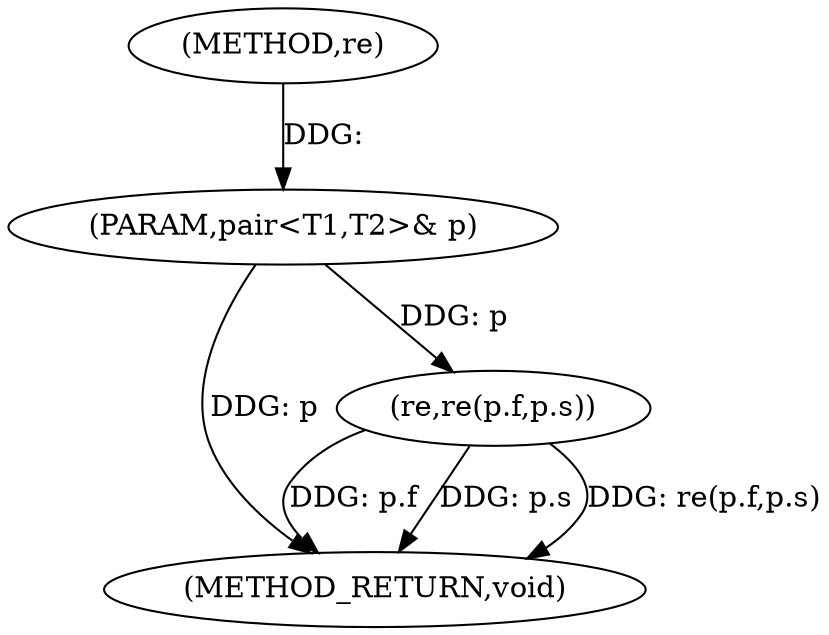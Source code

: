 digraph "re" {  
"1000162" [label = "(METHOD,re)" ]
"1000172" [label = "(METHOD_RETURN,void)" ]
"1000163" [label = "(PARAM,pair<T1,T2>& p)" ]
"1000165" [label = "(re,re(p.f,p.s))" ]
  "1000163" -> "1000172"  [ label = "DDG: p"] 
  "1000165" -> "1000172"  [ label = "DDG: p.f"] 
  "1000165" -> "1000172"  [ label = "DDG: p.s"] 
  "1000165" -> "1000172"  [ label = "DDG: re(p.f,p.s)"] 
  "1000162" -> "1000163"  [ label = "DDG: "] 
  "1000163" -> "1000165"  [ label = "DDG: p"] 
}
